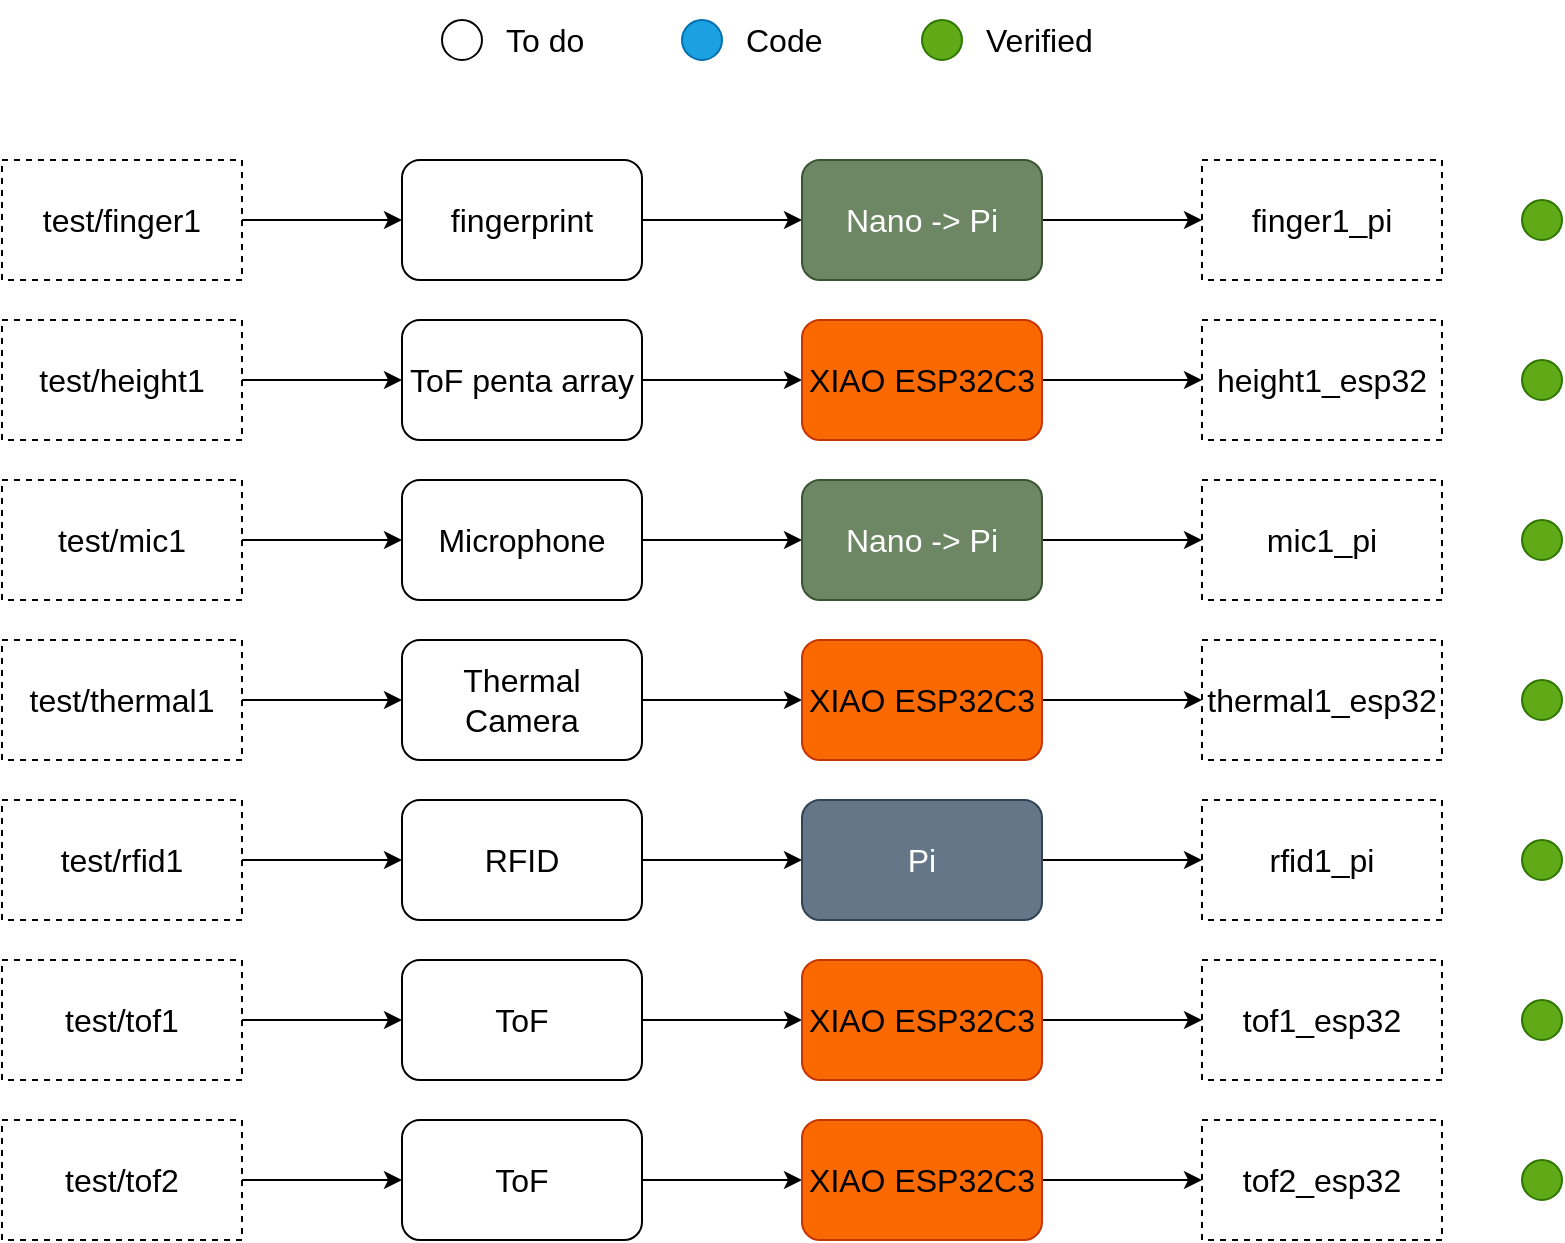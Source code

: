 <mxfile version="23.0.2" type="device">
  <diagram id="KD6A33hOnKHh0tPZ0QpS" name="Page-1">
    <mxGraphModel dx="1194" dy="824" grid="1" gridSize="10" guides="1" tooltips="1" connect="1" arrows="1" fold="1" page="1" pageScale="1" pageWidth="850" pageHeight="1100" math="0" shadow="0">
      <root>
        <mxCell id="0" />
        <mxCell id="1" parent="0" />
        <mxCell id="s0LngXk4wrC1B4DQAVKM-2" value="" style="edgeStyle=orthogonalEdgeStyle;rounded=0;orthogonalLoop=1;jettySize=auto;html=1;" parent="1" source="cqa180hqLIQ2aw_EELrV-1" target="s0LngXk4wrC1B4DQAVKM-1" edge="1">
          <mxGeometry relative="1" as="geometry" />
        </mxCell>
        <mxCell id="cqa180hqLIQ2aw_EELrV-1" value="fingerprint" style="rounded=1;whiteSpace=wrap;html=1;fontSize=16;" parent="1" vertex="1">
          <mxGeometry x="200" y="160" width="120" height="60" as="geometry" />
        </mxCell>
        <mxCell id="cqa180hqLIQ2aw_EELrV-6" value="" style="edgeStyle=orthogonalEdgeStyle;rounded=0;orthogonalLoop=1;jettySize=auto;html=1;fontSize=16;" parent="1" source="cqa180hqLIQ2aw_EELrV-4" target="cqa180hqLIQ2aw_EELrV-5" edge="1">
          <mxGeometry relative="1" as="geometry" />
        </mxCell>
        <mxCell id="cqa180hqLIQ2aw_EELrV-4" value="ToF penta array" style="rounded=1;whiteSpace=wrap;html=1;fontSize=16;" parent="1" vertex="1">
          <mxGeometry x="200" y="240" width="120" height="60" as="geometry" />
        </mxCell>
        <mxCell id="6i2Ng4-ThXqG3mX0xS2--31" value="" style="edgeStyle=orthogonalEdgeStyle;rounded=0;orthogonalLoop=1;jettySize=auto;html=1;fontSize=16;" parent="1" source="cqa180hqLIQ2aw_EELrV-5" target="6i2Ng4-ThXqG3mX0xS2--26" edge="1">
          <mxGeometry relative="1" as="geometry" />
        </mxCell>
        <mxCell id="cqa180hqLIQ2aw_EELrV-5" value="XIAO ESP32C3" style="rounded=1;whiteSpace=wrap;html=1;fontSize=16;fillColor=#fa6800;fontColor=#000000;strokeColor=#C73500;" parent="1" vertex="1">
          <mxGeometry x="400" y="240" width="120" height="60" as="geometry" />
        </mxCell>
        <mxCell id="cqa180hqLIQ2aw_EELrV-9" value="" style="edgeStyle=orthogonalEdgeStyle;rounded=0;orthogonalLoop=1;jettySize=auto;html=1;fontSize=16;entryX=0;entryY=0.5;entryDx=0;entryDy=0;" parent="1" source="cqa180hqLIQ2aw_EELrV-7" target="s0LngXk4wrC1B4DQAVKM-4" edge="1">
          <mxGeometry relative="1" as="geometry">
            <mxPoint x="400" y="350" as="targetPoint" />
          </mxGeometry>
        </mxCell>
        <mxCell id="cqa180hqLIQ2aw_EELrV-7" value="Microphone" style="rounded=1;whiteSpace=wrap;html=1;fontSize=16;" parent="1" vertex="1">
          <mxGeometry x="200" y="320" width="120" height="60" as="geometry" />
        </mxCell>
        <mxCell id="6i2Ng4-ThXqG3mX0xS2--32" value="" style="edgeStyle=orthogonalEdgeStyle;rounded=0;orthogonalLoop=1;jettySize=auto;html=1;fontSize=16;exitX=1;exitY=0.5;exitDx=0;exitDy=0;" parent="1" source="s0LngXk4wrC1B4DQAVKM-4" target="6i2Ng4-ThXqG3mX0xS2--27" edge="1">
          <mxGeometry relative="1" as="geometry">
            <mxPoint x="520" y="350" as="sourcePoint" />
          </mxGeometry>
        </mxCell>
        <mxCell id="cqa180hqLIQ2aw_EELrV-12" value="" style="edgeStyle=orthogonalEdgeStyle;rounded=0;orthogonalLoop=1;jettySize=auto;html=1;fontSize=16;" parent="1" source="cqa180hqLIQ2aw_EELrV-10" target="cqa180hqLIQ2aw_EELrV-11" edge="1">
          <mxGeometry relative="1" as="geometry" />
        </mxCell>
        <mxCell id="cqa180hqLIQ2aw_EELrV-10" value="Thermal Camera" style="rounded=1;whiteSpace=wrap;html=1;fontSize=16;" parent="1" vertex="1">
          <mxGeometry x="200" y="400" width="120" height="60" as="geometry" />
        </mxCell>
        <mxCell id="6i2Ng4-ThXqG3mX0xS2--22" value="" style="edgeStyle=orthogonalEdgeStyle;rounded=0;orthogonalLoop=1;jettySize=auto;html=1;fontSize=16;" parent="1" source="cqa180hqLIQ2aw_EELrV-11" target="6i2Ng4-ThXqG3mX0xS2--16" edge="1">
          <mxGeometry relative="1" as="geometry" />
        </mxCell>
        <mxCell id="cqa180hqLIQ2aw_EELrV-11" value="XIAO ESP32C3" style="whiteSpace=wrap;html=1;rounded=1;fontSize=16;fillColor=#fa6800;fontColor=#000000;strokeColor=#C73500;" parent="1" vertex="1">
          <mxGeometry x="400" y="400" width="120" height="60" as="geometry" />
        </mxCell>
        <mxCell id="cqa180hqLIQ2aw_EELrV-15" value="" style="edgeStyle=orthogonalEdgeStyle;rounded=0;orthogonalLoop=1;jettySize=auto;html=1;fontSize=16;" parent="1" source="cqa180hqLIQ2aw_EELrV-13" target="cqa180hqLIQ2aw_EELrV-14" edge="1">
          <mxGeometry relative="1" as="geometry" />
        </mxCell>
        <mxCell id="cqa180hqLIQ2aw_EELrV-13" value="RFID" style="rounded=1;whiteSpace=wrap;html=1;fontSize=16;" parent="1" vertex="1">
          <mxGeometry x="200" y="480" width="120" height="60" as="geometry" />
        </mxCell>
        <mxCell id="6i2Ng4-ThXqG3mX0xS2--23" value="" style="edgeStyle=orthogonalEdgeStyle;rounded=0;orthogonalLoop=1;jettySize=auto;html=1;fontSize=16;" parent="1" source="cqa180hqLIQ2aw_EELrV-14" target="6i2Ng4-ThXqG3mX0xS2--17" edge="1">
          <mxGeometry relative="1" as="geometry" />
        </mxCell>
        <mxCell id="cqa180hqLIQ2aw_EELrV-14" value="Pi" style="whiteSpace=wrap;html=1;rounded=1;fontSize=16;fillColor=#647687;fontColor=#ffffff;strokeColor=#314354;" parent="1" vertex="1">
          <mxGeometry x="400" y="480" width="120" height="60" as="geometry" />
        </mxCell>
        <mxCell id="cqa180hqLIQ2aw_EELrV-18" value="" style="edgeStyle=orthogonalEdgeStyle;rounded=0;orthogonalLoop=1;jettySize=auto;html=1;fontSize=16;" parent="1" source="cqa180hqLIQ2aw_EELrV-16" target="cqa180hqLIQ2aw_EELrV-17" edge="1">
          <mxGeometry relative="1" as="geometry" />
        </mxCell>
        <mxCell id="cqa180hqLIQ2aw_EELrV-16" value="ToF" style="rounded=1;whiteSpace=wrap;html=1;fontSize=16;" parent="1" vertex="1">
          <mxGeometry x="200" y="560" width="120" height="60" as="geometry" />
        </mxCell>
        <mxCell id="6i2Ng4-ThXqG3mX0xS2--24" value="" style="edgeStyle=orthogonalEdgeStyle;rounded=0;orthogonalLoop=1;jettySize=auto;html=1;fontSize=16;" parent="1" source="cqa180hqLIQ2aw_EELrV-17" target="6i2Ng4-ThXqG3mX0xS2--18" edge="1">
          <mxGeometry relative="1" as="geometry" />
        </mxCell>
        <mxCell id="cqa180hqLIQ2aw_EELrV-17" value="XIAO ESP32C3" style="whiteSpace=wrap;html=1;rounded=1;fontSize=16;fillColor=#fa6800;fontColor=#000000;strokeColor=#C73500;" parent="1" vertex="1">
          <mxGeometry x="400" y="560" width="120" height="60" as="geometry" />
        </mxCell>
        <mxCell id="cqa180hqLIQ2aw_EELrV-21" value="" style="edgeStyle=orthogonalEdgeStyle;rounded=0;orthogonalLoop=1;jettySize=auto;html=1;" parent="1" source="cqa180hqLIQ2aw_EELrV-19" target="cqa180hqLIQ2aw_EELrV-1" edge="1">
          <mxGeometry relative="1" as="geometry" />
        </mxCell>
        <mxCell id="cqa180hqLIQ2aw_EELrV-19" value="test/finger1" style="whiteSpace=wrap;html=1;fontSize=16;rounded=0;dashed=1;" parent="1" vertex="1">
          <mxGeometry y="160" width="120" height="60" as="geometry" />
        </mxCell>
        <mxCell id="cqa180hqLIQ2aw_EELrV-27" value="" style="edgeStyle=orthogonalEdgeStyle;rounded=0;orthogonalLoop=1;jettySize=auto;html=1;" parent="1" source="cqa180hqLIQ2aw_EELrV-22" target="cqa180hqLIQ2aw_EELrV-4" edge="1">
          <mxGeometry relative="1" as="geometry" />
        </mxCell>
        <mxCell id="cqa180hqLIQ2aw_EELrV-22" value="test/height1" style="whiteSpace=wrap;html=1;fontSize=16;rounded=0;dashed=1;" parent="1" vertex="1">
          <mxGeometry y="240" width="120" height="60" as="geometry" />
        </mxCell>
        <mxCell id="cqa180hqLIQ2aw_EELrV-28" value="" style="edgeStyle=orthogonalEdgeStyle;rounded=0;orthogonalLoop=1;jettySize=auto;html=1;" parent="1" source="cqa180hqLIQ2aw_EELrV-23" target="cqa180hqLIQ2aw_EELrV-7" edge="1">
          <mxGeometry relative="1" as="geometry" />
        </mxCell>
        <mxCell id="cqa180hqLIQ2aw_EELrV-23" value="test/mic1" style="whiteSpace=wrap;html=1;fontSize=16;rounded=0;dashed=1;" parent="1" vertex="1">
          <mxGeometry y="320" width="120" height="60" as="geometry" />
        </mxCell>
        <mxCell id="cqa180hqLIQ2aw_EELrV-29" value="" style="edgeStyle=orthogonalEdgeStyle;rounded=0;orthogonalLoop=1;jettySize=auto;html=1;" parent="1" source="cqa180hqLIQ2aw_EELrV-24" target="cqa180hqLIQ2aw_EELrV-10" edge="1">
          <mxGeometry relative="1" as="geometry" />
        </mxCell>
        <mxCell id="cqa180hqLIQ2aw_EELrV-24" value="test/thermal1" style="whiteSpace=wrap;html=1;fontSize=16;rounded=0;dashed=1;" parent="1" vertex="1">
          <mxGeometry y="400" width="120" height="60" as="geometry" />
        </mxCell>
        <mxCell id="cqa180hqLIQ2aw_EELrV-30" value="" style="edgeStyle=orthogonalEdgeStyle;rounded=0;orthogonalLoop=1;jettySize=auto;html=1;" parent="1" source="cqa180hqLIQ2aw_EELrV-25" target="cqa180hqLIQ2aw_EELrV-13" edge="1">
          <mxGeometry relative="1" as="geometry" />
        </mxCell>
        <mxCell id="cqa180hqLIQ2aw_EELrV-25" value="test/rfid1" style="whiteSpace=wrap;html=1;fontSize=16;rounded=0;dashed=1;" parent="1" vertex="1">
          <mxGeometry y="480" width="120" height="60" as="geometry" />
        </mxCell>
        <mxCell id="cqa180hqLIQ2aw_EELrV-31" value="" style="edgeStyle=orthogonalEdgeStyle;rounded=0;orthogonalLoop=1;jettySize=auto;html=1;" parent="1" source="cqa180hqLIQ2aw_EELrV-26" target="cqa180hqLIQ2aw_EELrV-16" edge="1">
          <mxGeometry relative="1" as="geometry" />
        </mxCell>
        <mxCell id="cqa180hqLIQ2aw_EELrV-26" value="test/tof1" style="whiteSpace=wrap;html=1;fontSize=16;rounded=0;dashed=1;" parent="1" vertex="1">
          <mxGeometry y="560" width="120" height="60" as="geometry" />
        </mxCell>
        <mxCell id="cqa180hqLIQ2aw_EELrV-33" value="" style="ellipse;whiteSpace=wrap;html=1;aspect=fixed;fillColor=#60a917;fontColor=#ffffff;strokeColor=#2D7600;" parent="1" vertex="1">
          <mxGeometry x="760" y="180" width="20" height="20" as="geometry" />
        </mxCell>
        <mxCell id="cqa180hqLIQ2aw_EELrV-34" value="" style="ellipse;whiteSpace=wrap;html=1;aspect=fixed;fillColor=#60a917;fontColor=#ffffff;strokeColor=#2D7600;" parent="1" vertex="1">
          <mxGeometry x="760" y="260" width="20" height="20" as="geometry" />
        </mxCell>
        <mxCell id="cqa180hqLIQ2aw_EELrV-35" value="" style="ellipse;whiteSpace=wrap;html=1;aspect=fixed;fillColor=#60a917;fontColor=#ffffff;strokeColor=#2D7600;" parent="1" vertex="1">
          <mxGeometry x="760" y="340" width="20" height="20" as="geometry" />
        </mxCell>
        <mxCell id="cqa180hqLIQ2aw_EELrV-36" value="" style="ellipse;whiteSpace=wrap;html=1;aspect=fixed;fillColor=#60a917;fontColor=#ffffff;strokeColor=#2D7600;" parent="1" vertex="1">
          <mxGeometry x="760" y="420" width="20" height="20" as="geometry" />
        </mxCell>
        <mxCell id="cqa180hqLIQ2aw_EELrV-37" value="" style="ellipse;whiteSpace=wrap;html=1;aspect=fixed;fillColor=#60a917;fontColor=#ffffff;strokeColor=#2D7600;" parent="1" vertex="1">
          <mxGeometry x="760" y="500" width="20" height="20" as="geometry" />
        </mxCell>
        <mxCell id="cqa180hqLIQ2aw_EELrV-38" value="" style="ellipse;whiteSpace=wrap;html=1;aspect=fixed;fillColor=#60a917;fontColor=#ffffff;strokeColor=#2D7600;" parent="1" vertex="1">
          <mxGeometry x="760" y="580" width="20" height="20" as="geometry" />
        </mxCell>
        <mxCell id="K-2fhQaBO9Zreb0G1oeB-1" value="" style="edgeStyle=orthogonalEdgeStyle;rounded=0;orthogonalLoop=1;jettySize=auto;html=1;fontSize=16;" parent="1" source="K-2fhQaBO9Zreb0G1oeB-2" target="K-2fhQaBO9Zreb0G1oeB-3" edge="1">
          <mxGeometry relative="1" as="geometry" />
        </mxCell>
        <mxCell id="K-2fhQaBO9Zreb0G1oeB-2" value="ToF" style="rounded=1;whiteSpace=wrap;html=1;fontSize=16;" parent="1" vertex="1">
          <mxGeometry x="200" y="640" width="120" height="60" as="geometry" />
        </mxCell>
        <mxCell id="6i2Ng4-ThXqG3mX0xS2--29" value="" style="edgeStyle=orthogonalEdgeStyle;rounded=0;orthogonalLoop=1;jettySize=auto;html=1;fontSize=16;" parent="1" source="K-2fhQaBO9Zreb0G1oeB-3" target="6i2Ng4-ThXqG3mX0xS2--28" edge="1">
          <mxGeometry relative="1" as="geometry" />
        </mxCell>
        <mxCell id="K-2fhQaBO9Zreb0G1oeB-3" value="XIAO ESP32C3" style="whiteSpace=wrap;html=1;rounded=1;fontSize=16;fillColor=#fa6800;fontColor=#000000;strokeColor=#C73500;" parent="1" vertex="1">
          <mxGeometry x="400" y="640" width="120" height="60" as="geometry" />
        </mxCell>
        <mxCell id="K-2fhQaBO9Zreb0G1oeB-4" value="" style="edgeStyle=orthogonalEdgeStyle;rounded=0;orthogonalLoop=1;jettySize=auto;html=1;" parent="1" source="K-2fhQaBO9Zreb0G1oeB-5" target="K-2fhQaBO9Zreb0G1oeB-2" edge="1">
          <mxGeometry relative="1" as="geometry" />
        </mxCell>
        <mxCell id="K-2fhQaBO9Zreb0G1oeB-5" value="test/tof2" style="whiteSpace=wrap;html=1;fontSize=16;rounded=0;dashed=1;" parent="1" vertex="1">
          <mxGeometry y="640" width="120" height="60" as="geometry" />
        </mxCell>
        <mxCell id="6i2Ng4-ThXqG3mX0xS2--16" value="thermal1_esp32" style="rounded=0;whiteSpace=wrap;html=1;fontSize=16;dashed=1;" parent="1" vertex="1">
          <mxGeometry x="600" y="400" width="120" height="60" as="geometry" />
        </mxCell>
        <mxCell id="6i2Ng4-ThXqG3mX0xS2--17" value="rfid1_pi" style="rounded=0;whiteSpace=wrap;html=1;fontSize=16;dashed=1;" parent="1" vertex="1">
          <mxGeometry x="600" y="480" width="120" height="60" as="geometry" />
        </mxCell>
        <mxCell id="6i2Ng4-ThXqG3mX0xS2--18" value="tof1_esp32" style="rounded=0;whiteSpace=wrap;html=1;fontSize=16;dashed=1;" parent="1" vertex="1">
          <mxGeometry x="600" y="560" width="120" height="60" as="geometry" />
        </mxCell>
        <mxCell id="6i2Ng4-ThXqG3mX0xS2--25" value="finger1_pi" style="rounded=0;whiteSpace=wrap;html=1;fontSize=16;dashed=1;" parent="1" vertex="1">
          <mxGeometry x="600" y="160" width="120" height="60" as="geometry" />
        </mxCell>
        <mxCell id="6i2Ng4-ThXqG3mX0xS2--26" value="height1_esp32" style="rounded=0;whiteSpace=wrap;html=1;fontSize=16;dashed=1;" parent="1" vertex="1">
          <mxGeometry x="600" y="240" width="120" height="60" as="geometry" />
        </mxCell>
        <mxCell id="6i2Ng4-ThXqG3mX0xS2--27" value="mic1_pi" style="rounded=0;whiteSpace=wrap;html=1;fontSize=16;dashed=1;" parent="1" vertex="1">
          <mxGeometry x="600" y="320" width="120" height="60" as="geometry" />
        </mxCell>
        <mxCell id="6i2Ng4-ThXqG3mX0xS2--28" value="tof2_esp32" style="rounded=0;whiteSpace=wrap;html=1;fontSize=16;dashed=1;" parent="1" vertex="1">
          <mxGeometry x="600" y="640" width="120" height="60" as="geometry" />
        </mxCell>
        <mxCell id="6i2Ng4-ThXqG3mX0xS2--33" value="" style="ellipse;whiteSpace=wrap;html=1;aspect=fixed;fillColor=#60a917;fontColor=#ffffff;strokeColor=#2D7600;" parent="1" vertex="1">
          <mxGeometry x="760" y="660" width="20" height="20" as="geometry" />
        </mxCell>
        <mxCell id="6i2Ng4-ThXqG3mX0xS2--34" value="" style="group" parent="1" vertex="1" connectable="0">
          <mxGeometry x="220" y="80" width="110" height="40" as="geometry" />
        </mxCell>
        <mxCell id="6i2Ng4-ThXqG3mX0xS2--2" value="" style="ellipse;whiteSpace=wrap;html=1;aspect=fixed;" parent="6i2Ng4-ThXqG3mX0xS2--34" vertex="1">
          <mxGeometry y="10" width="20" height="20" as="geometry" />
        </mxCell>
        <mxCell id="6i2Ng4-ThXqG3mX0xS2--7" value="To do" style="text;html=1;strokeColor=none;fillColor=none;align=left;verticalAlign=middle;whiteSpace=wrap;rounded=0;fontSize=16;fontStyle=0" parent="6i2Ng4-ThXqG3mX0xS2--34" vertex="1">
          <mxGeometry x="30" width="80" height="40" as="geometry" />
        </mxCell>
        <mxCell id="6i2Ng4-ThXqG3mX0xS2--35" value="" style="group" parent="1" vertex="1" connectable="0">
          <mxGeometry x="340" y="80" width="110" height="40" as="geometry" />
        </mxCell>
        <mxCell id="6i2Ng4-ThXqG3mX0xS2--36" value="" style="ellipse;whiteSpace=wrap;html=1;aspect=fixed;fillColor=#1ba1e2;fontColor=#ffffff;strokeColor=#006EAF;" parent="6i2Ng4-ThXqG3mX0xS2--35" vertex="1">
          <mxGeometry y="10" width="20" height="20" as="geometry" />
        </mxCell>
        <mxCell id="6i2Ng4-ThXqG3mX0xS2--37" value="Code" style="text;html=1;strokeColor=none;fillColor=none;align=left;verticalAlign=middle;whiteSpace=wrap;rounded=0;fontSize=16;fontStyle=0" parent="6i2Ng4-ThXqG3mX0xS2--35" vertex="1">
          <mxGeometry x="30" width="80" height="40" as="geometry" />
        </mxCell>
        <mxCell id="6i2Ng4-ThXqG3mX0xS2--38" value="" style="group" parent="1" vertex="1" connectable="0">
          <mxGeometry x="460" y="80" width="110" height="40" as="geometry" />
        </mxCell>
        <mxCell id="6i2Ng4-ThXqG3mX0xS2--39" value="" style="ellipse;whiteSpace=wrap;html=1;aspect=fixed;fillColor=#60a917;fontColor=#ffffff;strokeColor=#2D7600;" parent="6i2Ng4-ThXqG3mX0xS2--38" vertex="1">
          <mxGeometry y="10" width="20" height="20" as="geometry" />
        </mxCell>
        <mxCell id="6i2Ng4-ThXqG3mX0xS2--40" value="Verified" style="text;html=1;strokeColor=none;fillColor=none;align=left;verticalAlign=middle;whiteSpace=wrap;rounded=0;fontSize=16;fontStyle=0" parent="6i2Ng4-ThXqG3mX0xS2--38" vertex="1">
          <mxGeometry x="30" width="80" height="40" as="geometry" />
        </mxCell>
        <mxCell id="s0LngXk4wrC1B4DQAVKM-3" value="" style="edgeStyle=orthogonalEdgeStyle;rounded=0;orthogonalLoop=1;jettySize=auto;html=1;" parent="1" source="s0LngXk4wrC1B4DQAVKM-1" target="6i2Ng4-ThXqG3mX0xS2--25" edge="1">
          <mxGeometry relative="1" as="geometry" />
        </mxCell>
        <mxCell id="s0LngXk4wrC1B4DQAVKM-1" value="Nano -&amp;gt; Pi" style="whiteSpace=wrap;html=1;rounded=1;fontSize=16;fillColor=#6d8764;fontColor=#ffffff;strokeColor=#3A5431;" parent="1" vertex="1">
          <mxGeometry x="400" y="160" width="120" height="60" as="geometry" />
        </mxCell>
        <mxCell id="s0LngXk4wrC1B4DQAVKM-4" value="Nano -&amp;gt; Pi" style="whiteSpace=wrap;html=1;rounded=1;fontSize=16;fillColor=#6d8764;fontColor=#ffffff;strokeColor=#3A5431;" parent="1" vertex="1">
          <mxGeometry x="400" y="320" width="120" height="60" as="geometry" />
        </mxCell>
      </root>
    </mxGraphModel>
  </diagram>
</mxfile>
